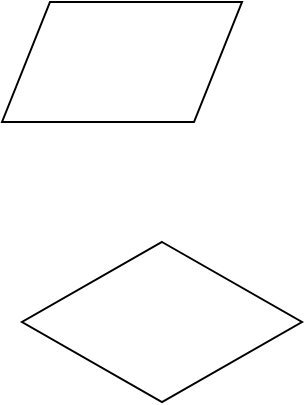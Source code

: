 <mxfile version="12.2.3" type="github" pages="1">
  <diagram id="vE0FiJ9gzpwZAPLsSuc9" name="第 1 页">
    <mxGraphModel dx="1426" dy="642" grid="1" gridSize="10" guides="1" tooltips="1" connect="1" arrows="1" fold="1" page="1" pageScale="1" pageWidth="827" pageHeight="1169" math="0" shadow="0">
      <root>
        <mxCell id="0"/>
        <mxCell id="1" parent="0"/>
        <mxCell id="6VdMOFgLloa9unB3VR3l-1" value="" style="shape=parallelogram;perimeter=parallelogramPerimeter;whiteSpace=wrap;html=1;" vertex="1" parent="1">
          <mxGeometry x="150" y="130" width="120" height="60" as="geometry"/>
        </mxCell>
        <mxCell id="6VdMOFgLloa9unB3VR3l-2" value="" style="rhombus;whiteSpace=wrap;html=1;" vertex="1" parent="1">
          <mxGeometry x="160" y="250" width="140" height="80" as="geometry"/>
        </mxCell>
      </root>
    </mxGraphModel>
  </diagram>
</mxfile>
